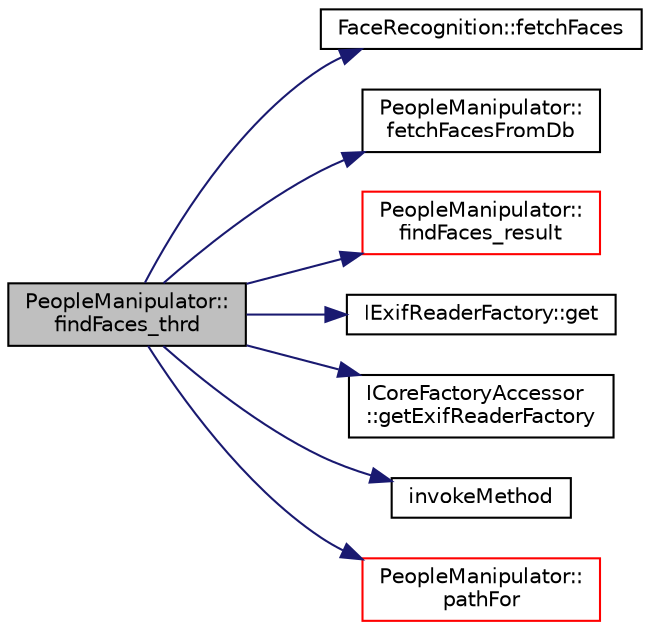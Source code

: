 digraph "PeopleManipulator::findFaces_thrd"
{
 // LATEX_PDF_SIZE
  edge [fontname="Helvetica",fontsize="10",labelfontname="Helvetica",labelfontsize="10"];
  node [fontname="Helvetica",fontsize="10",shape=record];
  rankdir="LR";
  Node1 [label="PeopleManipulator::\lfindFaces_thrd",height=0.2,width=0.4,color="black", fillcolor="grey75", style="filled", fontcolor="black",tooltip=" "];
  Node1 -> Node2 [color="midnightblue",fontsize="10",style="solid",fontname="Helvetica"];
  Node2 [label="FaceRecognition::fetchFaces",height=0.2,width=0.4,color="black", fillcolor="white", style="filled",URL="$class_face_recognition.html#afc45d459f60defdee9f24a3fd7664acf",tooltip=" "];
  Node1 -> Node3 [color="midnightblue",fontsize="10",style="solid",fontname="Helvetica"];
  Node3 [label="PeopleManipulator::\lfetchFacesFromDb",height=0.2,width=0.4,color="black", fillcolor="white", style="filled",URL="$class_people_manipulator.html#a0063c3fafb778f0f7461a8890aeb7ca6",tooltip=" "];
  Node1 -> Node4 [color="midnightblue",fontsize="10",style="solid",fontname="Helvetica"];
  Node4 [label="PeopleManipulator::\lfindFaces_result",height=0.2,width=0.4,color="red", fillcolor="white", style="filled",URL="$class_people_manipulator.html#a39c77c5844b6c0b6fb139063b73722ea",tooltip=" "];
  Node1 -> Node30 [color="midnightblue",fontsize="10",style="solid",fontname="Helvetica"];
  Node30 [label="IExifReaderFactory::get",height=0.2,width=0.4,color="black", fillcolor="white", style="filled",URL="$struct_i_exif_reader_factory.html#a01b1fd15fa74ec542ea94c8fb19fbde3",tooltip=" "];
  Node1 -> Node31 [color="midnightblue",fontsize="10",style="solid",fontname="Helvetica"];
  Node31 [label="ICoreFactoryAccessor\l::getExifReaderFactory",height=0.2,width=0.4,color="black", fillcolor="white", style="filled",URL="$struct_i_core_factory_accessor.html#a325e239a7e6778630a062d868b385737",tooltip=" "];
  Node1 -> Node7 [color="midnightblue",fontsize="10",style="solid",fontname="Helvetica"];
  Node7 [label="invokeMethod",height=0.2,width=0.4,color="black", fillcolor="white", style="filled",URL="$function__wrappers_8hpp.html#a490d527749f8c569a8c39e5a9f90f898",tooltip=" "];
  Node1 -> Node32 [color="midnightblue",fontsize="10",style="solid",fontname="Helvetica"];
  Node32 [label="PeopleManipulator::\lpathFor",height=0.2,width=0.4,color="red", fillcolor="white", style="filled",URL="$class_people_manipulator.html#ad2be46cf0f87e8e8a207b7e9135a69d0",tooltip=" "];
}
